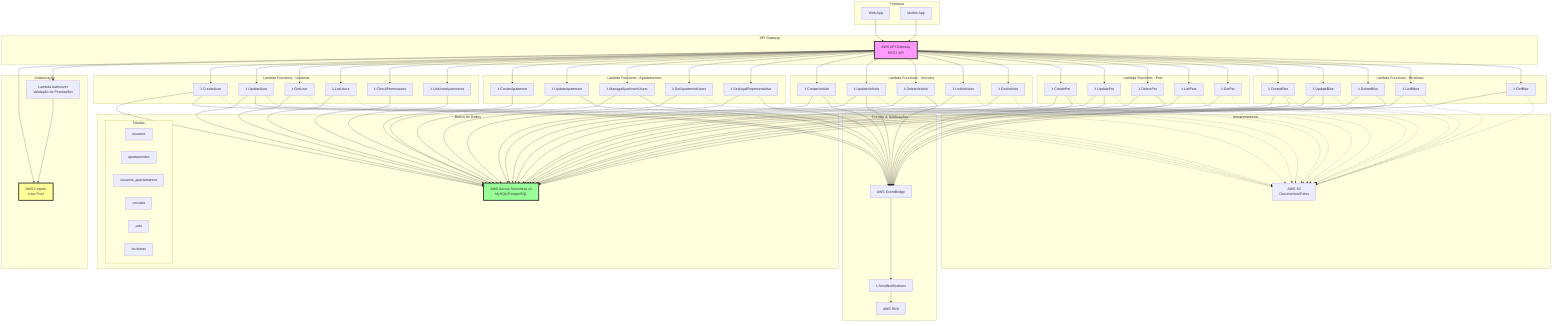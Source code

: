 graph TB
    subgraph "Frontend"
        WEB[Web App]
        MOBILE[Mobile App]
    end

    subgraph "API Gateway"
        APIGW[AWS API Gateway<br/>REST API]
    end

    subgraph "Autenticação"
        COGNITO[AWS Cognito<br/>User Pool]
        AUTHORIZER[Lambda Authorizer<br/>Validação de Permissões]
    end

    subgraph "Lambda Functions - Usuários"
        LF_USER_CREATE[λ CreateUser]
        LF_USER_UPDATE[λ UpdateUser]
        LF_USER_GET[λ GetUser]
        LF_USER_LIST[λ ListUsers]
        LF_USER_PERMISSIONS[λ CheckPermissions]
        LF_USER_APARTMENTS[λ ListUserApartments]
    end

    subgraph "Lambda Functions - Apartamentos"
        LF_APT_CREATE[λ CreateApartment]
        LF_APT_UPDATE[λ UpdateApartment]
        LF_APT_USERS_UPDATE[λ ManageApartmentUsers]
        LF_APT_USERS_GET[λ GetApartmentUsers]
        LF_APT_REP[λ SetLegalRepresentative]
    end

    subgraph "Lambda Functions - Veículos"
        LF_VEH_CREATE[λ CreateVehicle]
        LF_VEH_UPDATE[λ UpdateVehicle]
        LF_VEH_DELETE[λ DeleteVehicle]
        LF_VEH_LIST[λ ListVehicles]
        LF_VEH_GET[λ GetVehicle]
    end

    subgraph "Lambda Functions - Pets"
        LF_PET_CREATE[λ CreatePet]
        LF_PET_UPDATE[λ UpdatePet]
        LF_PET_DELETE[λ DeletePet]
        LF_PET_LIST[λ ListPets]
        LF_PET_GET[λ GetPet]
    end

    subgraph "Lambda Functions - Bicicletas"
        LF_BIKE_CREATE[λ CreateBike]
        LF_BIKE_UPDATE[λ UpdateBike]
        LF_BIKE_DELETE[λ DeleteBike]
        LF_BIKE_LIST[λ ListBikes]
        LF_BIKE_GET[λ GetBike]
    end

    subgraph "Banco de Dados"
        AURORA[AWS Aurora Serverless v2<br/>MySQL/PostgreSQL]
        
        subgraph "Tabelas"
            TB_USERS[usuarios]
            TB_APTS[apartamentos]
            TB_USER_APT[usuarios_apartamentos]
            TB_VEHICLES[veiculos]
            TB_PETS[pets]
            TB_BIKES[bicicletas]
        end
    end

    subgraph "Eventos & Notificações"
        EVENTBRIDGE[AWS EventBridge]
        LF_NOTIFY[λ SendNotifications]
        SNS[AWS SNS]
    end

    subgraph "Armazenamento"
        S3[AWS S3<br/>Documentos/Fotos]
    end

    %% Conexões Frontend
    WEB --> APIGW
    MOBILE --> APIGW

    %% Autenticação
    APIGW --> COGNITO
    APIGW --> AUTHORIZER
    AUTHORIZER --> COGNITO

    %% API para Lambdas
    APIGW --> LF_USER_CREATE
    APIGW --> LF_USER_UPDATE
    APIGW --> LF_USER_GET
    APIGW --> LF_USER_LIST
    APIGW --> LF_USER_PERMISSIONS
    APIGW --> LF_USER_APARTMENTS

    APIGW --> LF_APT_CREATE
    APIGW --> LF_APT_UPDATE
    APIGW --> LF_APT_USERS_UPDATE
    APIGW --> LF_APT_USERS_GET
    APIGW --> LF_APT_REP

    APIGW --> LF_VEH_CREATE
    APIGW --> LF_VEH_UPDATE
    APIGW --> LF_VEH_DELETE
    APIGW --> LF_VEH_LIST
    APIGW --> LF_VEH_GET

    APIGW --> LF_PET_CREATE
    APIGW --> LF_PET_UPDATE
    APIGW --> LF_PET_DELETE
    APIGW --> LF_PET_LIST
    APIGW --> LF_PET_GET

    APIGW --> LF_BIKE_CREATE
    APIGW --> LF_BIKE_UPDATE
    APIGW --> LF_BIKE_DELETE
    APIGW --> LF_BIKE_LIST
    APIGW --> LF_BIKE_GET

    %% Lambdas para Aurora
    LF_USER_CREATE --> AURORA
    LF_USER_UPDATE --> AURORA
    LF_USER_GET --> AURORA
    LF_USER_LIST --> AURORA
    LF_USER_PERMISSIONS --> AURORA
    LF_USER_APARTMENTS --> AURORA

    LF_APT_CREATE --> AURORA
    LF_APT_UPDATE --> AURORA
    LF_APT_USERS_UPDATE --> AURORA
    LF_APT_USERS_GET --> AURORA
    LF_APT_REP --> AURORA

    LF_VEH_CREATE --> AURORA
    LF_VEH_UPDATE --> AURORA
    LF_VEH_DELETE --> AURORA
    LF_VEH_LIST --> AURORA
    LF_VEH_GET --> AURORA

    LF_PET_CREATE --> AURORA
    LF_PET_UPDATE --> AURORA
    LF_PET_DELETE --> AURORA
    LF_PET_LIST --> AURORA
    LF_PET_GET --> AURORA

    LF_BIKE_CREATE --> AURORA
    LF_BIKE_UPDATE --> AURORA
    LF_BIKE_DELETE --> AURORA
    LF_BIKE_LIST --> AURORA
    LF_BIKE_GET --> AURORA

    %% Eventos
    LF_USER_CREATE --> EVENTBRIDGE
    LF_USER_UPDATE --> EVENTBRIDGE
    
    LF_APT_UPDATE --> EVENTBRIDGE
    LF_APT_USERS_UPDATE --> EVENTBRIDGE
    LF_APT_REP --> EVENTBRIDGE
    
    LF_VEH_CREATE --> EVENTBRIDGE
    LF_VEH_UPDATE --> EVENTBRIDGE
    LF_VEH_DELETE --> EVENTBRIDGE

    LF_PET_CREATE --> EVENTBRIDGE
    LF_PET_UPDATE --> EVENTBRIDGE
    LF_PET_DELETE --> EVENTBRIDGE

    LF_BIKE_CREATE --> EVENTBRIDGE
    LF_BIKE_UPDATE --> EVENTBRIDGE
    LF_BIKE_DELETE --> EVENTBRIDGE  

    EVENTBRIDGE --> LF_NOTIFY
    LF_NOTIFY --> SNS

    %% S3
    LF_USER_CREATE -.-> S3
    LF_USER_UPDATE -.-> S3
    LF_USER_GET -.-> S3
    LF_USER_LIST -.-> S3

    LF_APT_USERS_GET -.-> S3

    LF_BIKE_CREATE -.-> S3
    LF_BIKE_UPDATE -.-> S3
    LF_BIKE_GET -.-> S3
    LF_BIKE_LIST -.-> S3

    LF_PET_CREATE -.-> S3
    LF_PET_UPDATE -.-> S3
    LF_PET_GET -.-> S3
    LF_PET_LIST -.-> S3

    LF_VEH_CREATE -.-> S3
    LF_VEH_UPDATE -.-> S3
    LF_VEH_GET -.-> S3
    LF_VEH_LIST -.-> S3



    style APIGW fill:#f9f,stroke:#333,stroke-width:4px
    style AURORA fill:#9f9,stroke:#333,stroke-width:4px
    style COGNITO fill:#ff9,stroke:#333,stroke-width:4px